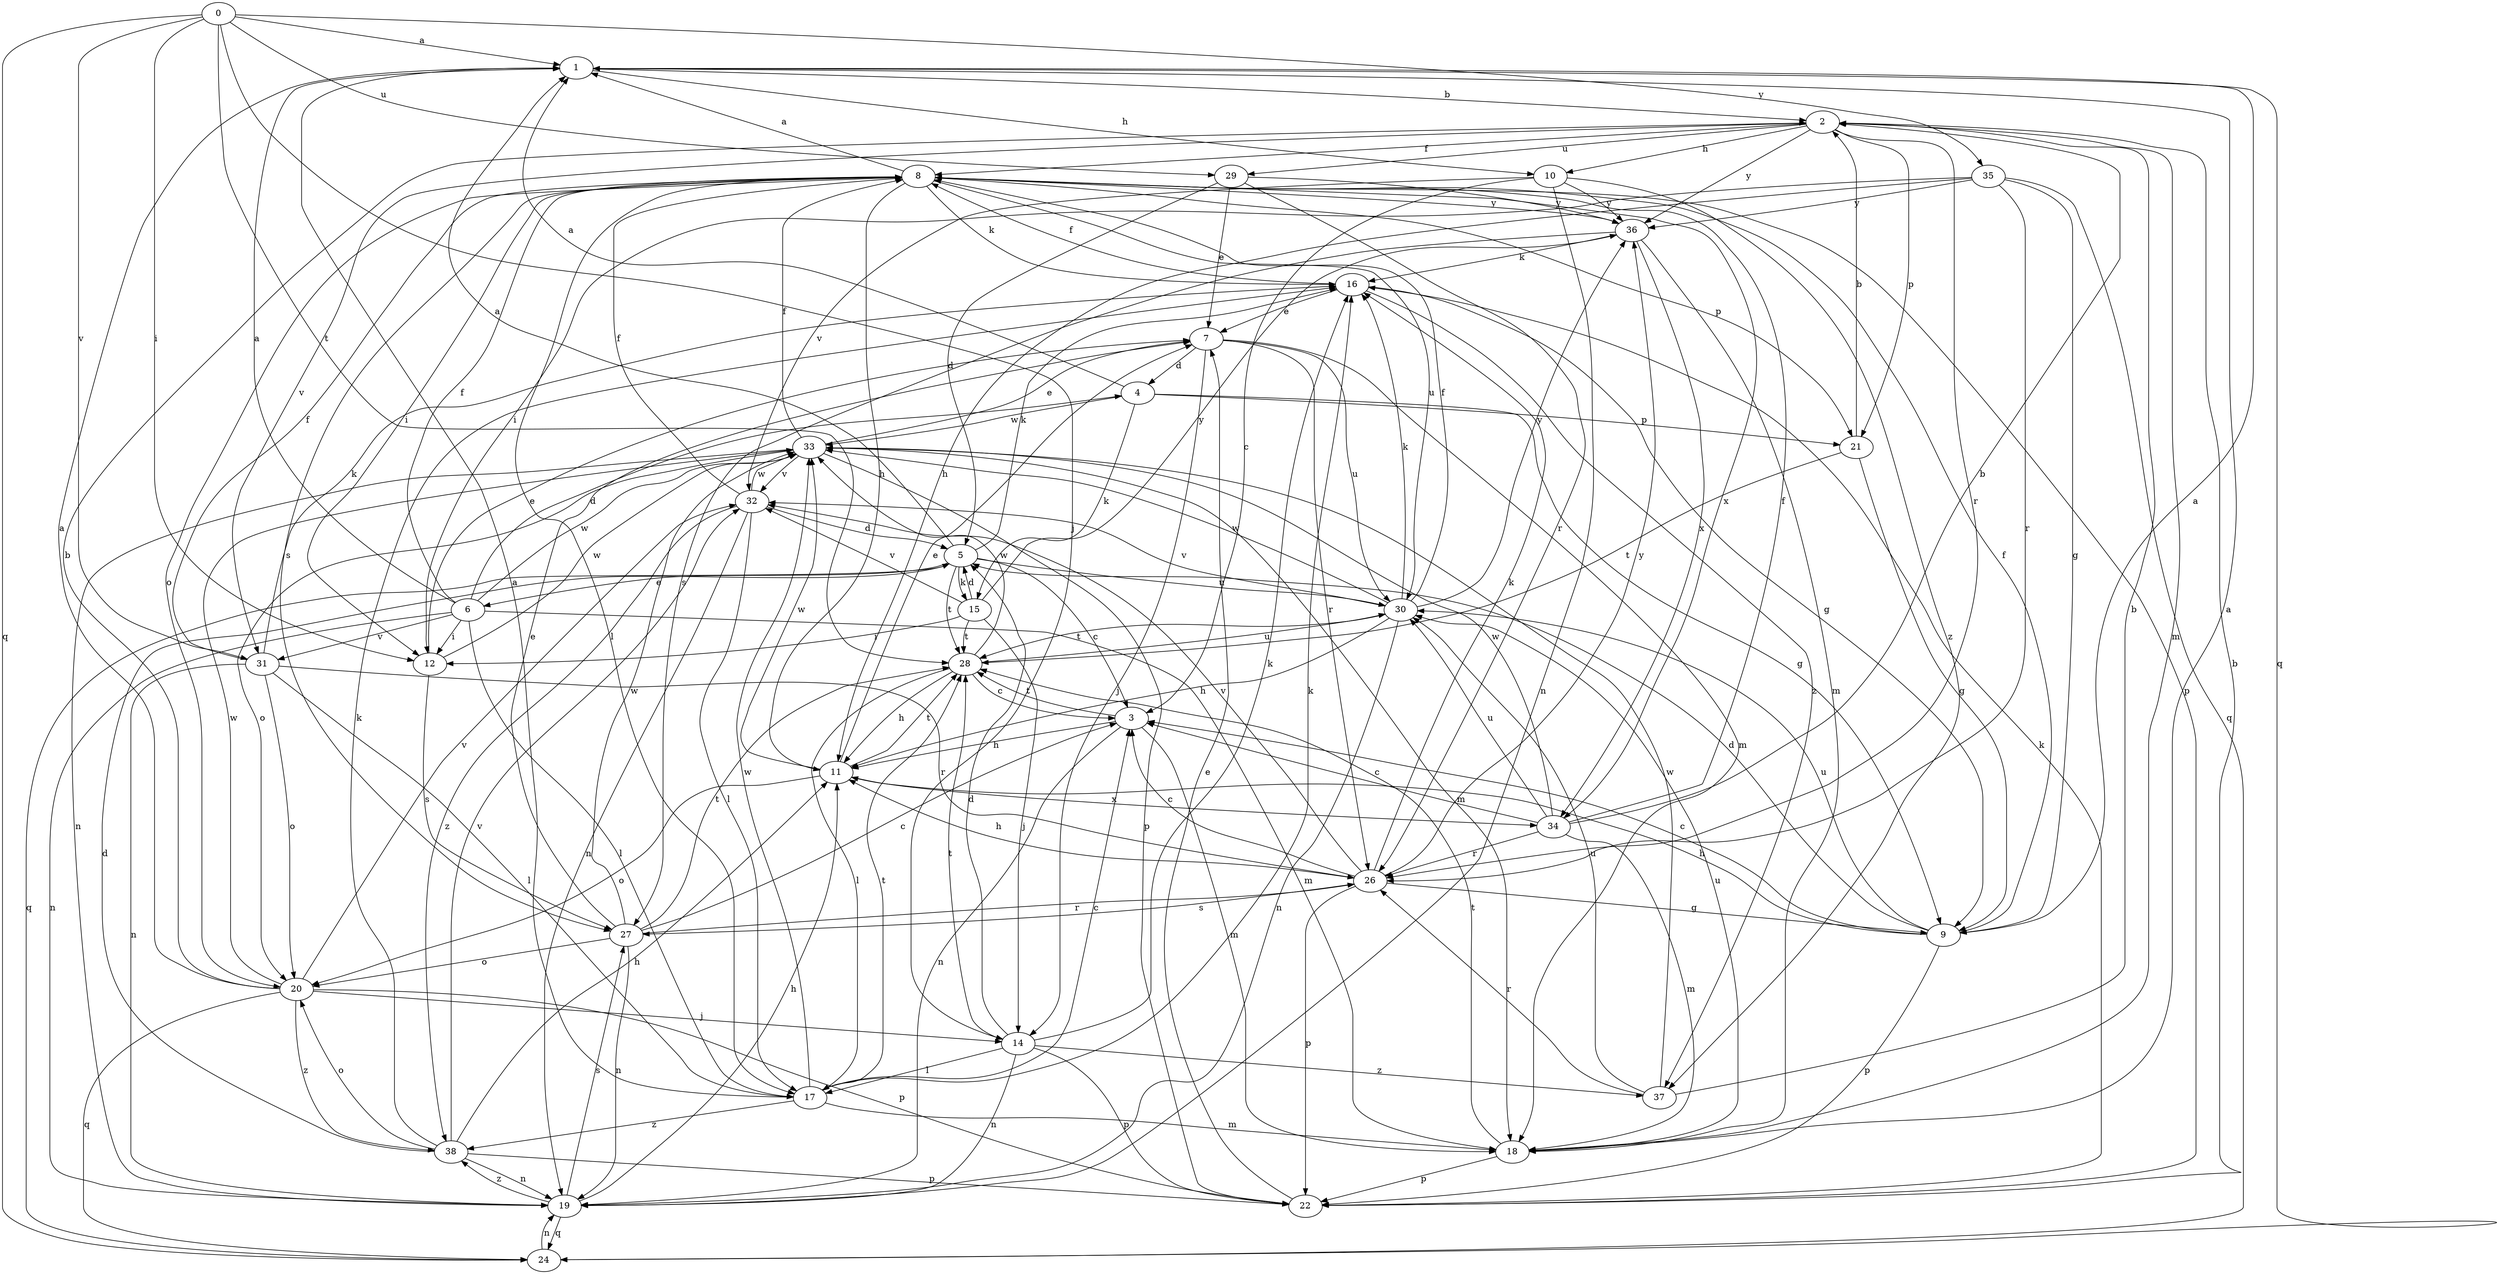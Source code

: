 strict digraph  {
0;
1;
2;
3;
4;
5;
6;
7;
8;
9;
10;
11;
12;
14;
15;
16;
17;
18;
19;
20;
21;
22;
24;
26;
27;
28;
29;
30;
31;
32;
33;
34;
35;
36;
37;
38;
0 -> 1  [label=a];
0 -> 12  [label=i];
0 -> 14  [label=j];
0 -> 24  [label=q];
0 -> 28  [label=t];
0 -> 29  [label=u];
0 -> 31  [label=v];
0 -> 35  [label=y];
1 -> 2  [label=b];
1 -> 10  [label=h];
1 -> 24  [label=q];
2 -> 8  [label=f];
2 -> 10  [label=h];
2 -> 18  [label=m];
2 -> 21  [label=p];
2 -> 26  [label=r];
2 -> 29  [label=u];
2 -> 31  [label=v];
2 -> 36  [label=y];
3 -> 11  [label=h];
3 -> 18  [label=m];
3 -> 19  [label=n];
3 -> 28  [label=t];
4 -> 1  [label=a];
4 -> 9  [label=g];
4 -> 15  [label=k];
4 -> 21  [label=p];
4 -> 33  [label=w];
5 -> 1  [label=a];
5 -> 3  [label=c];
5 -> 6  [label=e];
5 -> 15  [label=k];
5 -> 16  [label=k];
5 -> 24  [label=q];
5 -> 28  [label=t];
5 -> 30  [label=u];
6 -> 1  [label=a];
6 -> 4  [label=d];
6 -> 8  [label=f];
6 -> 12  [label=i];
6 -> 17  [label=l];
6 -> 18  [label=m];
6 -> 19  [label=n];
6 -> 31  [label=v];
6 -> 33  [label=w];
7 -> 4  [label=d];
7 -> 14  [label=j];
7 -> 18  [label=m];
7 -> 26  [label=r];
7 -> 30  [label=u];
8 -> 1  [label=a];
8 -> 11  [label=h];
8 -> 12  [label=i];
8 -> 16  [label=k];
8 -> 17  [label=l];
8 -> 20  [label=o];
8 -> 21  [label=p];
8 -> 22  [label=p];
8 -> 27  [label=s];
8 -> 30  [label=u];
8 -> 34  [label=x];
8 -> 36  [label=y];
9 -> 1  [label=a];
9 -> 3  [label=c];
9 -> 5  [label=d];
9 -> 8  [label=f];
9 -> 11  [label=h];
9 -> 22  [label=p];
9 -> 30  [label=u];
10 -> 3  [label=c];
10 -> 19  [label=n];
10 -> 32  [label=v];
10 -> 36  [label=y];
10 -> 37  [label=z];
11 -> 7  [label=e];
11 -> 20  [label=o];
11 -> 28  [label=t];
11 -> 33  [label=w];
11 -> 34  [label=x];
12 -> 7  [label=e];
12 -> 27  [label=s];
12 -> 33  [label=w];
14 -> 5  [label=d];
14 -> 16  [label=k];
14 -> 17  [label=l];
14 -> 19  [label=n];
14 -> 22  [label=p];
14 -> 28  [label=t];
14 -> 37  [label=z];
15 -> 5  [label=d];
15 -> 12  [label=i];
15 -> 14  [label=j];
15 -> 28  [label=t];
15 -> 32  [label=v];
15 -> 36  [label=y];
16 -> 7  [label=e];
16 -> 8  [label=f];
16 -> 9  [label=g];
16 -> 37  [label=z];
17 -> 1  [label=a];
17 -> 3  [label=c];
17 -> 16  [label=k];
17 -> 18  [label=m];
17 -> 28  [label=t];
17 -> 33  [label=w];
17 -> 38  [label=z];
18 -> 1  [label=a];
18 -> 22  [label=p];
18 -> 28  [label=t];
18 -> 30  [label=u];
19 -> 11  [label=h];
19 -> 24  [label=q];
19 -> 27  [label=s];
19 -> 38  [label=z];
20 -> 1  [label=a];
20 -> 2  [label=b];
20 -> 14  [label=j];
20 -> 22  [label=p];
20 -> 24  [label=q];
20 -> 32  [label=v];
20 -> 33  [label=w];
20 -> 38  [label=z];
21 -> 2  [label=b];
21 -> 9  [label=g];
21 -> 28  [label=t];
22 -> 2  [label=b];
22 -> 7  [label=e];
22 -> 16  [label=k];
24 -> 19  [label=n];
26 -> 3  [label=c];
26 -> 9  [label=g];
26 -> 11  [label=h];
26 -> 16  [label=k];
26 -> 22  [label=p];
26 -> 27  [label=s];
26 -> 32  [label=v];
26 -> 36  [label=y];
27 -> 3  [label=c];
27 -> 7  [label=e];
27 -> 19  [label=n];
27 -> 20  [label=o];
27 -> 26  [label=r];
27 -> 28  [label=t];
27 -> 33  [label=w];
28 -> 3  [label=c];
28 -> 11  [label=h];
28 -> 17  [label=l];
28 -> 30  [label=u];
28 -> 33  [label=w];
29 -> 5  [label=d];
29 -> 7  [label=e];
29 -> 26  [label=r];
29 -> 36  [label=y];
30 -> 8  [label=f];
30 -> 11  [label=h];
30 -> 16  [label=k];
30 -> 19  [label=n];
30 -> 28  [label=t];
30 -> 32  [label=v];
30 -> 33  [label=w];
30 -> 36  [label=y];
31 -> 8  [label=f];
31 -> 16  [label=k];
31 -> 17  [label=l];
31 -> 19  [label=n];
31 -> 20  [label=o];
31 -> 26  [label=r];
32 -> 5  [label=d];
32 -> 8  [label=f];
32 -> 17  [label=l];
32 -> 19  [label=n];
32 -> 33  [label=w];
32 -> 38  [label=z];
33 -> 7  [label=e];
33 -> 8  [label=f];
33 -> 18  [label=m];
33 -> 19  [label=n];
33 -> 20  [label=o];
33 -> 22  [label=p];
33 -> 32  [label=v];
34 -> 2  [label=b];
34 -> 3  [label=c];
34 -> 8  [label=f];
34 -> 18  [label=m];
34 -> 26  [label=r];
34 -> 30  [label=u];
34 -> 33  [label=w];
35 -> 9  [label=g];
35 -> 11  [label=h];
35 -> 12  [label=i];
35 -> 24  [label=q];
35 -> 26  [label=r];
35 -> 36  [label=y];
36 -> 16  [label=k];
36 -> 18  [label=m];
36 -> 27  [label=s];
36 -> 34  [label=x];
37 -> 2  [label=b];
37 -> 26  [label=r];
37 -> 30  [label=u];
37 -> 33  [label=w];
38 -> 5  [label=d];
38 -> 11  [label=h];
38 -> 16  [label=k];
38 -> 19  [label=n];
38 -> 20  [label=o];
38 -> 22  [label=p];
38 -> 32  [label=v];
}
